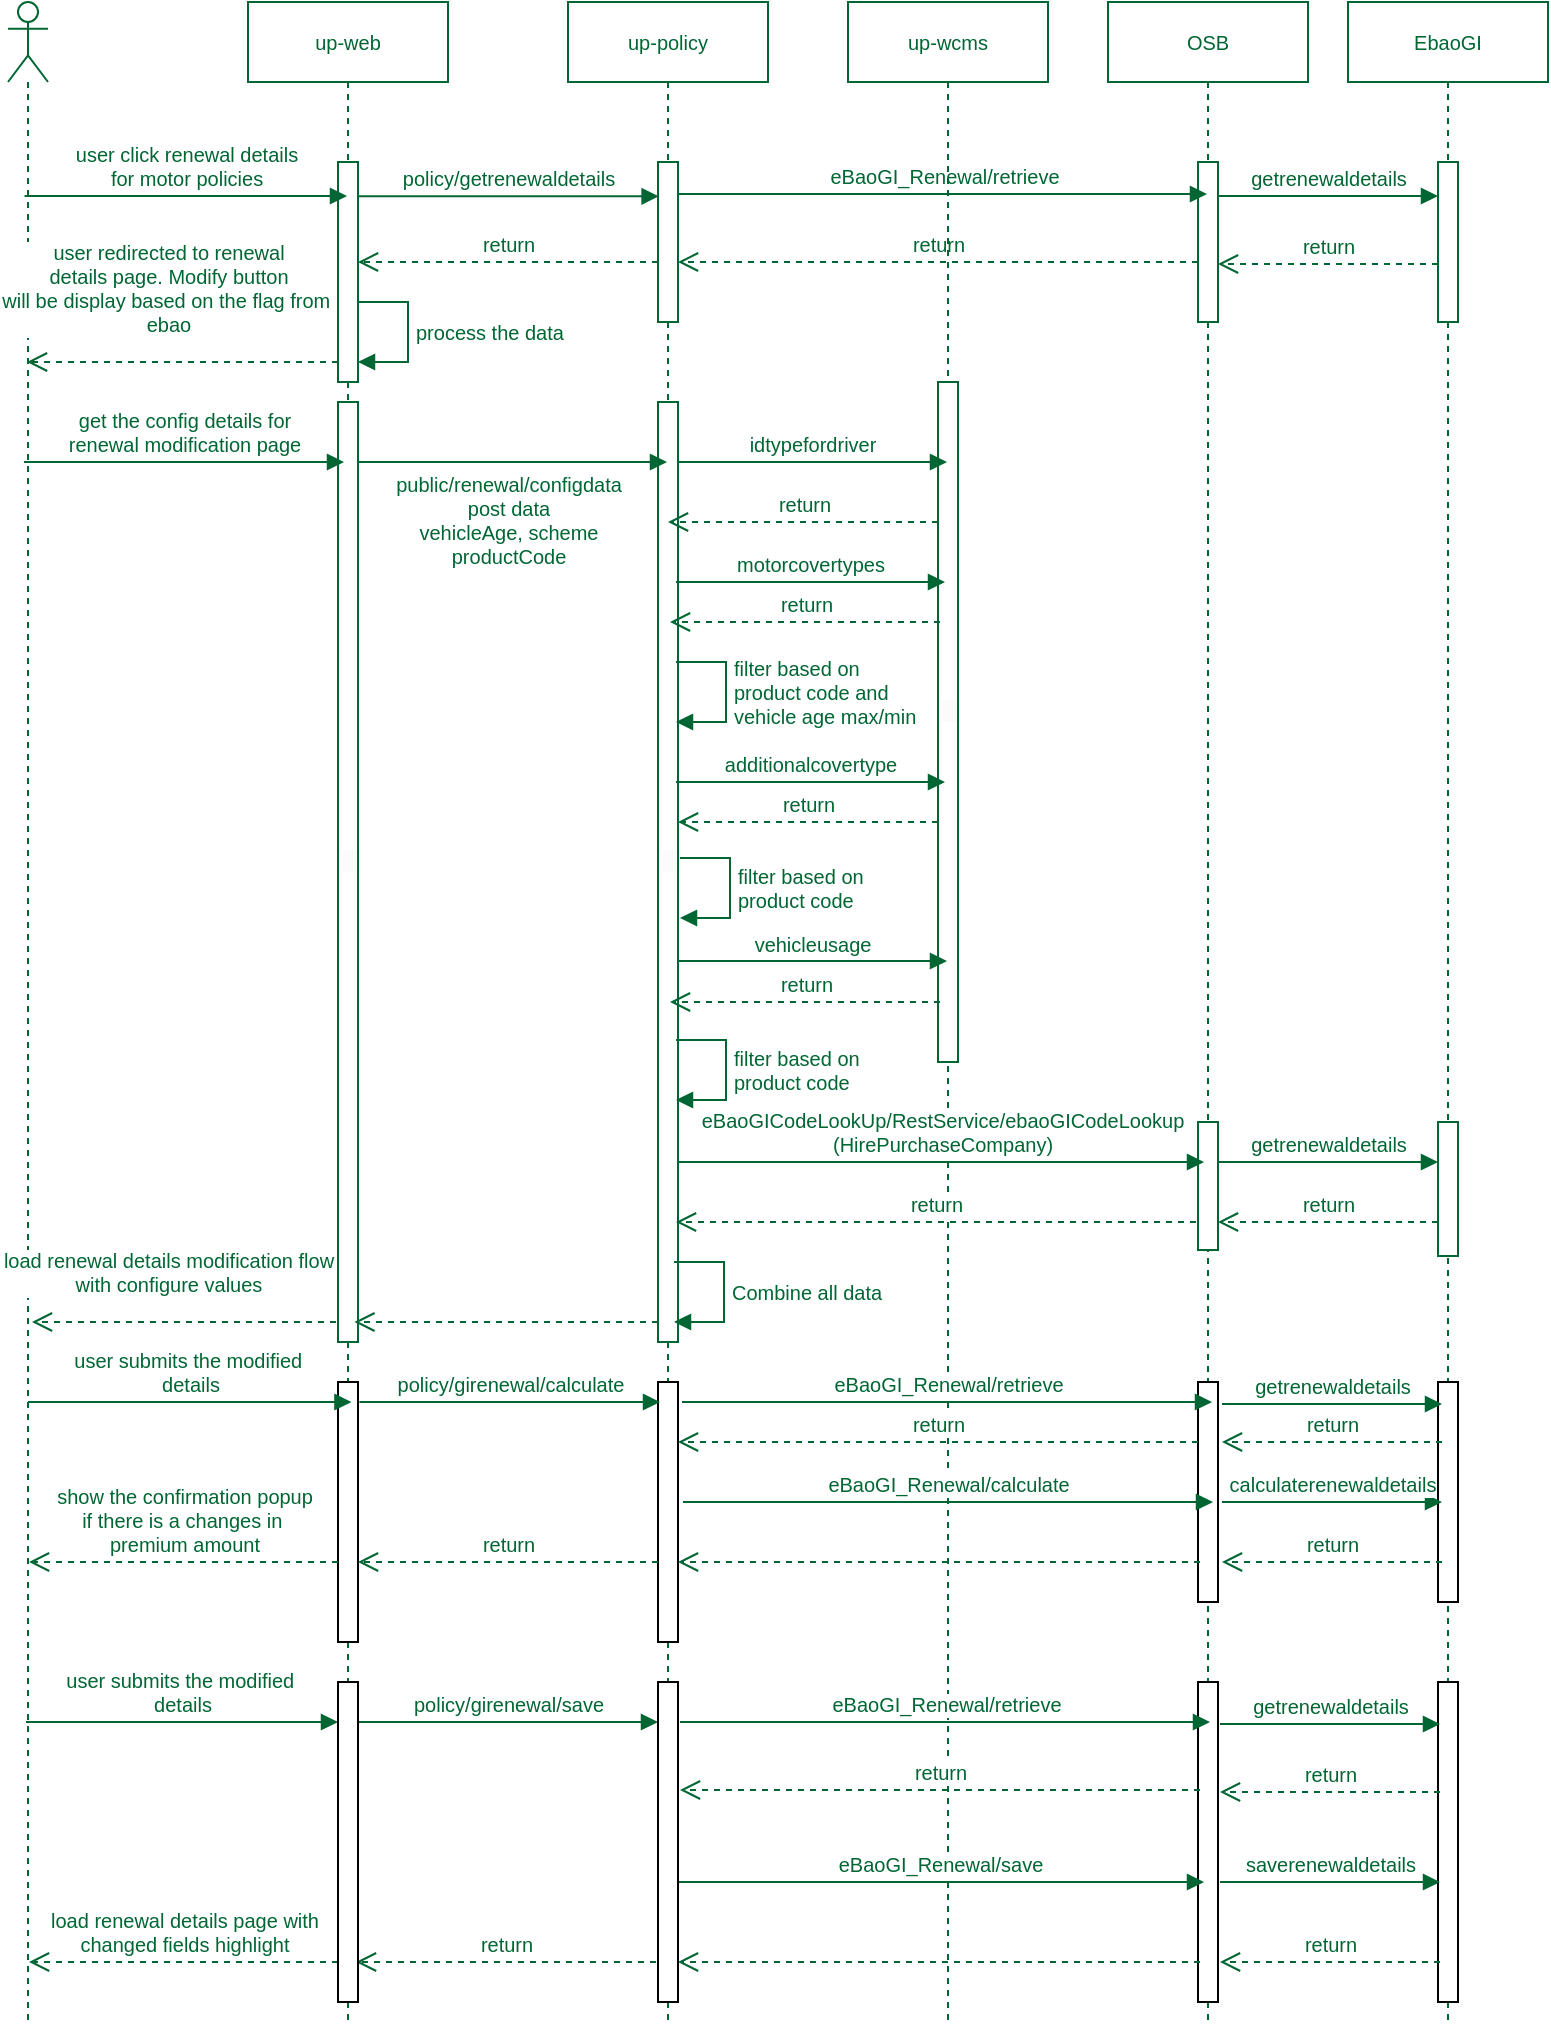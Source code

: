 <mxfile version="23.0.2" type="github">
  <diagram name="Page-1" id="ukA0F4SWRje2rj7lY2_e">
    <mxGraphModel dx="1114" dy="573" grid="1" gridSize="10" guides="1" tooltips="1" connect="1" arrows="1" fold="1" page="1" pageScale="1" pageWidth="850" pageHeight="1100" math="0" shadow="0">
      <root>
        <mxCell id="0" />
        <mxCell id="1" parent="0" />
        <mxCell id="ESVSbIxXklOT70kNcV42-1" value="" style="shape=umlLifeline;perimeter=lifelinePerimeter;whiteSpace=wrap;html=1;container=1;dropTarget=0;collapsible=0;recursiveResize=0;outlineConnect=0;portConstraint=eastwest;newEdgeStyle={&quot;curved&quot;:0,&quot;rounded&quot;:0};participant=umlActor;fontSize=10;fontColor=#006633;strokeColor=#006633;" parent="1" vertex="1">
          <mxGeometry x="70" y="80" width="20" height="1010" as="geometry" />
        </mxCell>
        <mxCell id="ESVSbIxXklOT70kNcV42-3" value="OSB" style="shape=umlLifeline;perimeter=lifelinePerimeter;whiteSpace=wrap;html=1;container=1;dropTarget=0;collapsible=0;recursiveResize=0;outlineConnect=0;portConstraint=eastwest;newEdgeStyle={&quot;curved&quot;:0,&quot;rounded&quot;:0};fontSize=10;fontColor=#006633;strokeColor=#006633;" parent="1" vertex="1">
          <mxGeometry x="620" y="80" width="100" height="1010" as="geometry" />
        </mxCell>
        <mxCell id="wgJ0XbnM3YGV2N-beF-w-2" value="" style="html=1;points=[[0,0,0,0,5],[0,1,0,0,-5],[1,0,0,0,5],[1,1,0,0,-5]];perimeter=orthogonalPerimeter;outlineConnect=0;targetShapes=umlLifeline;portConstraint=eastwest;newEdgeStyle={&quot;curved&quot;:0,&quot;rounded&quot;:0};fontSize=10;fontColor=#006633;strokeColor=#006633;" parent="ESVSbIxXklOT70kNcV42-3" vertex="1">
          <mxGeometry x="45" y="80" width="10" height="80" as="geometry" />
        </mxCell>
        <mxCell id="Iozy2Il5neqRcBYpykL1-22" value="" style="html=1;points=[[0,0,0,0,5],[0,1,0,0,-5],[1,0,0,0,5],[1,1,0,0,-5]];perimeter=orthogonalPerimeter;outlineConnect=0;targetShapes=umlLifeline;portConstraint=eastwest;newEdgeStyle={&quot;curved&quot;:0,&quot;rounded&quot;:0};fontSize=10;fontColor=#006633;strokeColor=#006633;" parent="ESVSbIxXklOT70kNcV42-3" vertex="1">
          <mxGeometry x="45" y="560" width="10" height="64" as="geometry" />
        </mxCell>
        <mxCell id="LgSs4zjkqbvozB49Nesk-12" value="" style="html=1;points=[[0,0,0,0,5],[0,1,0,0,-5],[1,0,0,0,5],[1,1,0,0,-5]];perimeter=orthogonalPerimeter;outlineConnect=0;targetShapes=umlLifeline;portConstraint=eastwest;newEdgeStyle={&quot;curved&quot;:0,&quot;rounded&quot;:0};" parent="ESVSbIxXklOT70kNcV42-3" vertex="1">
          <mxGeometry x="45" y="840" width="10" height="160" as="geometry" />
        </mxCell>
        <mxCell id="ieXs_pEUq6V7WNkjSfDF-32" value="" style="html=1;points=[[0,0,0,0,5],[0,1,0,0,-5],[1,0,0,0,5],[1,1,0,0,-5]];perimeter=orthogonalPerimeter;outlineConnect=0;targetShapes=umlLifeline;portConstraint=eastwest;newEdgeStyle={&quot;curved&quot;:0,&quot;rounded&quot;:0};" vertex="1" parent="ESVSbIxXklOT70kNcV42-3">
          <mxGeometry x="45" y="690" width="10" height="110" as="geometry" />
        </mxCell>
        <mxCell id="ESVSbIxXklOT70kNcV42-4" value="EbaoGI" style="shape=umlLifeline;perimeter=lifelinePerimeter;whiteSpace=wrap;html=1;container=1;dropTarget=0;collapsible=0;recursiveResize=0;outlineConnect=0;portConstraint=eastwest;newEdgeStyle={&quot;curved&quot;:0,&quot;rounded&quot;:0};fontSize=10;fontColor=#006633;strokeColor=#006633;" parent="1" vertex="1">
          <mxGeometry x="740" y="80" width="100" height="1010" as="geometry" />
        </mxCell>
        <mxCell id="wgJ0XbnM3YGV2N-beF-w-3" value="" style="html=1;points=[[0,0,0,0,5],[0,1,0,0,-5],[1,0,0,0,5],[1,1,0,0,-5]];perimeter=orthogonalPerimeter;outlineConnect=0;targetShapes=umlLifeline;portConstraint=eastwest;newEdgeStyle={&quot;curved&quot;:0,&quot;rounded&quot;:0};fontSize=10;fontColor=#006633;strokeColor=#006633;" parent="ESVSbIxXklOT70kNcV42-4" vertex="1">
          <mxGeometry x="45" y="80" width="10" height="80" as="geometry" />
        </mxCell>
        <mxCell id="Iozy2Il5neqRcBYpykL1-19" value="" style="html=1;points=[[0,0,0,0,5],[0,1,0,0,-5],[1,0,0,0,5],[1,1,0,0,-5]];perimeter=orthogonalPerimeter;outlineConnect=0;targetShapes=umlLifeline;portConstraint=eastwest;newEdgeStyle={&quot;curved&quot;:0,&quot;rounded&quot;:0};fontSize=10;fontColor=#006633;strokeColor=#006633;" parent="ESVSbIxXklOT70kNcV42-4" vertex="1">
          <mxGeometry x="45" y="560" width="10" height="67" as="geometry" />
        </mxCell>
        <mxCell id="LgSs4zjkqbvozB49Nesk-14" value="" style="html=1;points=[[0,0,0,0,5],[0,1,0,0,-5],[1,0,0,0,5],[1,1,0,0,-5]];perimeter=orthogonalPerimeter;outlineConnect=0;targetShapes=umlLifeline;portConstraint=eastwest;newEdgeStyle={&quot;curved&quot;:0,&quot;rounded&quot;:0};" parent="ESVSbIxXklOT70kNcV42-4" vertex="1">
          <mxGeometry x="45" y="840" width="10" height="160" as="geometry" />
        </mxCell>
        <mxCell id="ieXs_pEUq6V7WNkjSfDF-33" value="" style="html=1;points=[[0,0,0,0,5],[0,1,0,0,-5],[1,0,0,0,5],[1,1,0,0,-5]];perimeter=orthogonalPerimeter;outlineConnect=0;targetShapes=umlLifeline;portConstraint=eastwest;newEdgeStyle={&quot;curved&quot;:0,&quot;rounded&quot;:0};" vertex="1" parent="ESVSbIxXklOT70kNcV42-4">
          <mxGeometry x="45" y="690" width="10" height="110" as="geometry" />
        </mxCell>
        <mxCell id="ESVSbIxXklOT70kNcV42-5" value="up-web" style="shape=umlLifeline;perimeter=lifelinePerimeter;whiteSpace=wrap;html=1;container=1;dropTarget=0;collapsible=0;recursiveResize=0;outlineConnect=0;portConstraint=eastwest;newEdgeStyle={&quot;curved&quot;:0,&quot;rounded&quot;:0};fontSize=10;fontColor=#006633;strokeColor=#006633;" parent="1" vertex="1">
          <mxGeometry x="190" y="80" width="100" height="1010" as="geometry" />
        </mxCell>
        <mxCell id="ESVSbIxXklOT70kNcV42-8" value="" style="html=1;points=[[0,0,0,0,5],[0,1,0,0,-5],[1,0,0,0,5],[1,1,0,0,-5]];perimeter=orthogonalPerimeter;outlineConnect=0;targetShapes=umlLifeline;portConstraint=eastwest;newEdgeStyle={&quot;curved&quot;:0,&quot;rounded&quot;:0};fontSize=10;fontColor=#006633;strokeColor=#006633;" parent="ESVSbIxXklOT70kNcV42-5" vertex="1">
          <mxGeometry x="45" y="80" width="10" height="110" as="geometry" />
        </mxCell>
        <mxCell id="wgJ0XbnM3YGV2N-beF-w-13" value="process the data" style="html=1;align=left;spacingLeft=2;endArrow=block;rounded=0;edgeStyle=orthogonalEdgeStyle;curved=0;rounded=0;fontSize=10;fontColor=#006633;strokeColor=#006633;" parent="ESVSbIxXklOT70kNcV42-5" source="ESVSbIxXklOT70kNcV42-8" target="ESVSbIxXklOT70kNcV42-8" edge="1">
          <mxGeometry relative="1" as="geometry">
            <mxPoint x="90" y="150" as="sourcePoint" />
            <Array as="points">
              <mxPoint x="80" y="150" />
              <mxPoint x="80" y="180" />
            </Array>
            <mxPoint x="95" y="180" as="targetPoint" />
          </mxGeometry>
        </mxCell>
        <mxCell id="wgJ0XbnM3YGV2N-beF-w-14" value="&#xa;&lt;span style=&quot;font-family: monospace; font-size: 10px; font-style: normal; font-variant-ligatures: normal; font-variant-caps: normal; font-weight: 400; letter-spacing: normal; orphans: 2; text-align: start; text-indent: 0px; text-transform: none; widows: 2; word-spacing: 0px; -webkit-text-stroke-width: 0px; background-color: rgb(251, 251, 251); text-decoration-thickness: initial; text-decoration-style: initial; text-decoration-color: initial; float: none; display: inline !important;&quot;&gt;&amp;nbsp;&lt;/span&gt;&#xa;&#xa;" style="html=1;points=[[0,0,0,0,5],[0,1,0,0,-5],[1,0,0,0,5],[1,1,0,0,-5]];perimeter=orthogonalPerimeter;outlineConnect=0;targetShapes=umlLifeline;portConstraint=eastwest;newEdgeStyle={&quot;curved&quot;:0,&quot;rounded&quot;:0};fontSize=10;fontColor=#006633;strokeColor=#006633;" parent="ESVSbIxXklOT70kNcV42-5" vertex="1">
          <mxGeometry x="45" y="200" width="10" height="470" as="geometry" />
        </mxCell>
        <mxCell id="ieXs_pEUq6V7WNkjSfDF-30" value="" style="html=1;points=[[0,0,0,0,5],[0,1,0,0,-5],[1,0,0,0,5],[1,1,0,0,-5]];perimeter=orthogonalPerimeter;outlineConnect=0;targetShapes=umlLifeline;portConstraint=eastwest;newEdgeStyle={&quot;curved&quot;:0,&quot;rounded&quot;:0};" vertex="1" parent="ESVSbIxXklOT70kNcV42-5">
          <mxGeometry x="45" y="690" width="10" height="130" as="geometry" />
        </mxCell>
        <mxCell id="ESVSbIxXklOT70kNcV42-6" value="up-policy" style="shape=umlLifeline;perimeter=lifelinePerimeter;whiteSpace=wrap;html=1;container=1;dropTarget=0;collapsible=0;recursiveResize=0;outlineConnect=0;portConstraint=eastwest;newEdgeStyle={&quot;curved&quot;:0,&quot;rounded&quot;:0};fontSize=10;fontColor=#006633;strokeColor=#006633;" parent="1" vertex="1">
          <mxGeometry x="350" y="80" width="100" height="1010" as="geometry" />
        </mxCell>
        <mxCell id="wgJ0XbnM3YGV2N-beF-w-1" value="" style="html=1;points=[[0,0,0,0,5],[0,1,0,0,-5],[1,0,0,0,5],[1,1,0,0,-5]];perimeter=orthogonalPerimeter;outlineConnect=0;targetShapes=umlLifeline;portConstraint=eastwest;newEdgeStyle={&quot;curved&quot;:0,&quot;rounded&quot;:0};fontSize=10;fontColor=#006633;strokeColor=#006633;" parent="ESVSbIxXklOT70kNcV42-6" vertex="1">
          <mxGeometry x="45" y="80" width="10" height="80" as="geometry" />
        </mxCell>
        <mxCell id="wgJ0XbnM3YGV2N-beF-w-16" value="&#xa;&lt;span style=&quot;font-family: monospace; font-size: 10px; font-style: normal; font-variant-ligatures: normal; font-variant-caps: normal; font-weight: 400; letter-spacing: normal; orphans: 2; text-align: start; text-indent: 0px; text-transform: none; widows: 2; word-spacing: 0px; -webkit-text-stroke-width: 0px; background-color: rgb(251, 251, 251); text-decoration-thickness: initial; text-decoration-style: initial; text-decoration-color: initial; float: none; display: inline !important;&quot;&gt;&amp;nbsp;&lt;/span&gt;&#xa;&#xa;" style="html=1;points=[[0,0,0,0,5],[0,1,0,0,-5],[1,0,0,0,5],[1,1,0,0,-5]];perimeter=orthogonalPerimeter;outlineConnect=0;targetShapes=umlLifeline;portConstraint=eastwest;newEdgeStyle={&quot;curved&quot;:0,&quot;rounded&quot;:0};fontSize=10;fontColor=#006633;strokeColor=#006633;" parent="ESVSbIxXklOT70kNcV42-6" vertex="1">
          <mxGeometry x="45" y="200" width="10" height="470" as="geometry" />
        </mxCell>
        <mxCell id="ieXs_pEUq6V7WNkjSfDF-31" value="" style="html=1;points=[[0,0,0,0,5],[0,1,0,0,-5],[1,0,0,0,5],[1,1,0,0,-5]];perimeter=orthogonalPerimeter;outlineConnect=0;targetShapes=umlLifeline;portConstraint=eastwest;newEdgeStyle={&quot;curved&quot;:0,&quot;rounded&quot;:0};" vertex="1" parent="ESVSbIxXklOT70kNcV42-6">
          <mxGeometry x="45" y="690" width="10" height="130" as="geometry" />
        </mxCell>
        <mxCell id="ESVSbIxXklOT70kNcV42-7" value="&lt;font style=&quot;font-size: 10px;&quot;&gt;user click renewal details&lt;br style=&quot;font-size: 10px;&quot;&gt;for motor policies&lt;/font&gt;" style="html=1;verticalAlign=bottom;endArrow=block;curved=0;rounded=0;fontSize=10;fontColor=#006633;strokeColor=#006633;" parent="1" edge="1">
          <mxGeometry width="80" relative="1" as="geometry">
            <mxPoint x="78.278" y="177" as="sourcePoint" />
            <mxPoint x="239.5" y="177" as="targetPoint" />
          </mxGeometry>
        </mxCell>
        <mxCell id="wgJ0XbnM3YGV2N-beF-w-4" value="policy/getrenewaldetails" style="html=1;verticalAlign=bottom;endArrow=block;curved=0;rounded=0;fontSize=10;entryX=0.453;entryY=0.181;entryDx=0;entryDy=0;entryPerimeter=0;fontColor=#006633;strokeColor=#006633;" parent="1" edge="1">
          <mxGeometry width="80" relative="1" as="geometry">
            <mxPoint x="245" y="177.13" as="sourcePoint" />
            <mxPoint x="395.3" y="177.13" as="targetPoint" />
          </mxGeometry>
        </mxCell>
        <mxCell id="wgJ0XbnM3YGV2N-beF-w-5" value="eBaoGI_Renewal/retrieve" style="html=1;verticalAlign=bottom;endArrow=block;curved=0;rounded=0;fontSize=10;fontColor=#006633;strokeColor=#006633;" parent="1" target="ESVSbIxXklOT70kNcV42-3" edge="1">
          <mxGeometry width="80" relative="1" as="geometry">
            <mxPoint x="405" y="176" as="sourcePoint" />
            <mxPoint x="610" y="176" as="targetPoint" />
          </mxGeometry>
        </mxCell>
        <mxCell id="wgJ0XbnM3YGV2N-beF-w-6" value="getrenewaldetails" style="html=1;verticalAlign=bottom;endArrow=block;curved=0;rounded=0;fontSize=10;fontColor=#006633;strokeColor=#006633;" parent="1" edge="1">
          <mxGeometry width="80" relative="1" as="geometry">
            <mxPoint x="675" y="177" as="sourcePoint" />
            <mxPoint x="785" y="177" as="targetPoint" />
          </mxGeometry>
        </mxCell>
        <mxCell id="wgJ0XbnM3YGV2N-beF-w-7" value="return" style="html=1;verticalAlign=bottom;endArrow=open;dashed=1;endSize=8;curved=0;rounded=0;fontSize=10;fontColor=#006633;strokeColor=#006633;" parent="1" source="wgJ0XbnM3YGV2N-beF-w-1" edge="1">
          <mxGeometry relative="1" as="geometry">
            <mxPoint x="360" y="220" as="sourcePoint" />
            <mxPoint x="245" y="210.0" as="targetPoint" />
          </mxGeometry>
        </mxCell>
        <mxCell id="wgJ0XbnM3YGV2N-beF-w-8" value="return" style="html=1;verticalAlign=bottom;endArrow=open;dashed=1;endSize=8;curved=0;rounded=0;fontSize=10;fontColor=#006633;strokeColor=#006633;" parent="1" source="wgJ0XbnM3YGV2N-beF-w-2" edge="1">
          <mxGeometry relative="1" as="geometry">
            <mxPoint x="535" y="210" as="sourcePoint" />
            <mxPoint x="405" y="210" as="targetPoint" />
          </mxGeometry>
        </mxCell>
        <mxCell id="wgJ0XbnM3YGV2N-beF-w-9" value="return" style="html=1;verticalAlign=bottom;endArrow=open;dashed=1;endSize=8;curved=0;rounded=0;fontSize=10;fontColor=#006633;strokeColor=#006633;" parent="1" edge="1">
          <mxGeometry relative="1" as="geometry">
            <mxPoint x="785" y="211" as="sourcePoint" />
            <mxPoint x="675" y="211" as="targetPoint" />
          </mxGeometry>
        </mxCell>
        <mxCell id="wgJ0XbnM3YGV2N-beF-w-10" value="user redirected to renewal&lt;br style=&quot;font-size: 10px;&quot;&gt;details page. Modify button&lt;br style=&quot;font-size: 10px;&quot;&gt;will be display based on the flag from&amp;nbsp;&lt;br style=&quot;font-size: 10px;&quot;&gt;ebao" style="html=1;verticalAlign=bottom;endArrow=open;dashed=1;endSize=8;curved=0;rounded=0;fontSize=10;fontColor=#006633;strokeColor=#006633;" parent="1" edge="1">
          <mxGeometry x="0.093" y="-10" relative="1" as="geometry">
            <mxPoint x="235" y="260" as="sourcePoint" />
            <mxPoint x="79.5" y="260" as="targetPoint" />
            <mxPoint as="offset" />
          </mxGeometry>
        </mxCell>
        <mxCell id="wgJ0XbnM3YGV2N-beF-w-15" value="get the config details for&lt;br style=&quot;font-size: 10px;&quot;&gt;renewal modification page" style="html=1;verticalAlign=bottom;endArrow=block;curved=0;rounded=0;fontSize=10;fontColor=#006633;strokeColor=#006633;" parent="1" edge="1">
          <mxGeometry x="-0.002" width="80" relative="1" as="geometry">
            <mxPoint x="78" y="310" as="sourcePoint" />
            <mxPoint x="238" y="310" as="targetPoint" />
            <mxPoint as="offset" />
          </mxGeometry>
        </mxCell>
        <mxCell id="wgJ0XbnM3YGV2N-beF-w-17" value="up-wcms" style="shape=umlLifeline;perimeter=lifelinePerimeter;whiteSpace=wrap;html=1;container=1;dropTarget=0;collapsible=0;recursiveResize=0;outlineConnect=0;portConstraint=eastwest;newEdgeStyle={&quot;curved&quot;:0,&quot;rounded&quot;:0};fontSize=10;fontColor=#006633;strokeColor=#006633;" parent="1" vertex="1">
          <mxGeometry x="490" y="80" width="100" height="1010" as="geometry" />
        </mxCell>
        <mxCell id="wgJ0XbnM3YGV2N-beF-w-19" value="&#xa;&lt;span style=&quot;font-family: monospace; font-size: 10px; font-style: normal; font-variant-ligatures: normal; font-variant-caps: normal; font-weight: 400; letter-spacing: normal; orphans: 2; text-align: start; text-indent: 0px; text-transform: none; widows: 2; word-spacing: 0px; -webkit-text-stroke-width: 0px; background-color: rgb(251, 251, 251); text-decoration-thickness: initial; text-decoration-style: initial; text-decoration-color: initial; float: none; display: inline !important;&quot;&gt;&amp;nbsp;&lt;/span&gt;&#xa;&#xa;" style="html=1;points=[[0,0,0,0,5],[0,1,0,0,-5],[1,0,0,0,5],[1,1,0,0,-5]];perimeter=orthogonalPerimeter;outlineConnect=0;targetShapes=umlLifeline;portConstraint=eastwest;newEdgeStyle={&quot;curved&quot;:0,&quot;rounded&quot;:0};fontSize=10;fontColor=#006633;strokeColor=#006633;" parent="wgJ0XbnM3YGV2N-beF-w-17" vertex="1">
          <mxGeometry x="45" y="190" width="10" height="340" as="geometry" />
        </mxCell>
        <mxCell id="wgJ0XbnM3YGV2N-beF-w-20" value="public/renewal/configdata&lt;br style=&quot;font-size: 10px;&quot;&gt;post data&lt;br style=&quot;font-size: 10px;&quot;&gt;vehicleAge, scheme&lt;br style=&quot;font-size: 10px;&quot;&gt;productCode" style="html=1;verticalAlign=bottom;endArrow=block;curved=0;rounded=0;fontSize=10;fontColor=#006633;strokeColor=#006633;" parent="1" edge="1">
          <mxGeometry x="-0.029" y="-56" width="80" relative="1" as="geometry">
            <mxPoint x="245" y="310" as="sourcePoint" />
            <mxPoint x="399.5" y="310" as="targetPoint" />
            <mxPoint as="offset" />
          </mxGeometry>
        </mxCell>
        <mxCell id="Iozy2Il5neqRcBYpykL1-1" value="idtypefordriver" style="html=1;verticalAlign=bottom;endArrow=block;curved=0;rounded=0;fontSize=10;fontColor=#006633;strokeColor=#006633;" parent="1" edge="1">
          <mxGeometry x="-0.002" width="80" relative="1" as="geometry">
            <mxPoint x="405" y="310" as="sourcePoint" />
            <mxPoint x="539.5" y="310" as="targetPoint" />
            <mxPoint as="offset" />
          </mxGeometry>
        </mxCell>
        <mxCell id="Iozy2Il5neqRcBYpykL1-2" value="return" style="html=1;verticalAlign=bottom;endArrow=open;dashed=1;endSize=8;curved=0;rounded=0;fontSize=10;fontColor=#006633;strokeColor=#006633;" parent="1" edge="1">
          <mxGeometry relative="1" as="geometry">
            <mxPoint x="535" y="340.0" as="sourcePoint" />
            <mxPoint x="400" y="340.0" as="targetPoint" />
          </mxGeometry>
        </mxCell>
        <mxCell id="Iozy2Il5neqRcBYpykL1-3" value="motorcovertypes" style="html=1;verticalAlign=bottom;endArrow=block;curved=0;rounded=0;fontSize=10;fontColor=#006633;strokeColor=#006633;" parent="1" edge="1">
          <mxGeometry x="-0.002" width="80" relative="1" as="geometry">
            <mxPoint x="404" y="370" as="sourcePoint" />
            <mxPoint x="538.5" y="370" as="targetPoint" />
            <mxPoint as="offset" />
          </mxGeometry>
        </mxCell>
        <mxCell id="Iozy2Il5neqRcBYpykL1-7" value="filter based on&amp;nbsp;&lt;br&gt;product code and&amp;nbsp;&lt;br&gt;vehicle age max/min" style="html=1;align=left;spacingLeft=2;endArrow=block;rounded=0;edgeStyle=orthogonalEdgeStyle;curved=0;rounded=0;fontSize=10;fontColor=#006633;strokeColor=#006633;" parent="1" edge="1">
          <mxGeometry relative="1" as="geometry">
            <mxPoint x="404" y="410" as="sourcePoint" />
            <Array as="points">
              <mxPoint x="429" y="410" />
              <mxPoint x="429" y="440" />
            </Array>
            <mxPoint x="404" y="440" as="targetPoint" />
          </mxGeometry>
        </mxCell>
        <mxCell id="Iozy2Il5neqRcBYpykL1-8" value="additionalcovertype" style="html=1;verticalAlign=bottom;endArrow=block;curved=0;rounded=0;fontSize=10;fontColor=#006633;strokeColor=#006633;" parent="1" edge="1">
          <mxGeometry x="-0.002" width="80" relative="1" as="geometry">
            <mxPoint x="404" y="470" as="sourcePoint" />
            <mxPoint x="538.5" y="470" as="targetPoint" />
            <mxPoint as="offset" />
          </mxGeometry>
        </mxCell>
        <mxCell id="Iozy2Il5neqRcBYpykL1-10" value="return" style="html=1;verticalAlign=bottom;endArrow=open;dashed=1;endSize=8;curved=0;rounded=0;fontSize=10;fontColor=#006633;strokeColor=#006633;" parent="1" edge="1">
          <mxGeometry relative="1" as="geometry">
            <mxPoint x="536" y="390.0" as="sourcePoint" />
            <mxPoint x="401" y="390.0" as="targetPoint" />
          </mxGeometry>
        </mxCell>
        <mxCell id="Iozy2Il5neqRcBYpykL1-11" value="filter based on&amp;nbsp;&lt;br&gt;product code" style="html=1;align=left;spacingLeft=2;endArrow=block;rounded=0;edgeStyle=orthogonalEdgeStyle;curved=0;rounded=0;fontSize=10;fontColor=#006633;strokeColor=#006633;" parent="1" edge="1">
          <mxGeometry relative="1" as="geometry">
            <mxPoint x="406" y="508" as="sourcePoint" />
            <Array as="points">
              <mxPoint x="431" y="508" />
              <mxPoint x="431" y="538" />
            </Array>
            <mxPoint x="406" y="538" as="targetPoint" />
          </mxGeometry>
        </mxCell>
        <mxCell id="Iozy2Il5neqRcBYpykL1-12" value="return" style="html=1;verticalAlign=bottom;endArrow=open;dashed=1;endSize=8;curved=0;rounded=0;fontSize=10;fontColor=#006633;strokeColor=#006633;" parent="1" edge="1" target="wgJ0XbnM3YGV2N-beF-w-16">
          <mxGeometry relative="1" as="geometry">
            <mxPoint x="535" y="490.0" as="sourcePoint" />
            <mxPoint x="430" y="490" as="targetPoint" />
          </mxGeometry>
        </mxCell>
        <mxCell id="Iozy2Il5neqRcBYpykL1-13" value="vehicleusage" style="html=1;verticalAlign=bottom;endArrow=block;curved=0;rounded=0;fontSize=10;fontColor=#006633;strokeColor=#006633;" parent="1" edge="1">
          <mxGeometry x="-0.004" width="80" relative="1" as="geometry">
            <mxPoint x="405" y="559.5" as="sourcePoint" />
            <mxPoint x="539.5" y="559.5" as="targetPoint" />
            <mxPoint as="offset" />
          </mxGeometry>
        </mxCell>
        <mxCell id="Iozy2Il5neqRcBYpykL1-14" value="filter based on&amp;nbsp;&lt;br&gt;product code" style="html=1;align=left;spacingLeft=2;endArrow=block;rounded=0;edgeStyle=orthogonalEdgeStyle;curved=0;rounded=0;fontSize=10;fontColor=#006633;strokeColor=#006633;" parent="1" edge="1">
          <mxGeometry relative="1" as="geometry">
            <mxPoint x="404" y="599" as="sourcePoint" />
            <Array as="points">
              <mxPoint x="429" y="599" />
              <mxPoint x="429" y="629" />
            </Array>
            <mxPoint x="404" y="629" as="targetPoint" />
          </mxGeometry>
        </mxCell>
        <mxCell id="Iozy2Il5neqRcBYpykL1-15" value="return" style="html=1;verticalAlign=bottom;endArrow=open;dashed=1;endSize=8;curved=0;rounded=0;fontSize=10;fontColor=#006633;strokeColor=#006633;" parent="1" edge="1">
          <mxGeometry relative="1" as="geometry">
            <mxPoint x="536" y="580.0" as="sourcePoint" />
            <mxPoint x="401" y="580.0" as="targetPoint" />
          </mxGeometry>
        </mxCell>
        <mxCell id="Iozy2Il5neqRcBYpykL1-23" value="eBaoGICodeLookUp/RestService/ebaoGICodeLookup&lt;br&gt;(HirePurchaseCompany)" style="html=1;verticalAlign=bottom;endArrow=block;curved=0;rounded=0;fontSize=10;fontColor=#006633;strokeColor=#006633;" parent="1" edge="1">
          <mxGeometry width="80" relative="1" as="geometry">
            <mxPoint x="405" y="660" as="sourcePoint" />
            <mxPoint x="668" y="660" as="targetPoint" />
          </mxGeometry>
        </mxCell>
        <mxCell id="Iozy2Il5neqRcBYpykL1-24" value="return" style="html=1;verticalAlign=bottom;endArrow=open;dashed=1;endSize=8;curved=0;rounded=0;fontSize=10;fontColor=#006633;strokeColor=#006633;" parent="1" edge="1">
          <mxGeometry relative="1" as="geometry">
            <mxPoint x="664" y="690" as="sourcePoint" />
            <mxPoint x="404" y="690" as="targetPoint" />
          </mxGeometry>
        </mxCell>
        <mxCell id="Iozy2Il5neqRcBYpykL1-20" value="getrenewaldetails" style="html=1;verticalAlign=bottom;endArrow=block;curved=0;rounded=0;fontSize=10;fontColor=#006633;strokeColor=#006633;" parent="1" edge="1">
          <mxGeometry width="80" relative="1" as="geometry">
            <mxPoint x="675" y="660" as="sourcePoint" />
            <mxPoint x="785" y="660" as="targetPoint" />
          </mxGeometry>
        </mxCell>
        <mxCell id="Iozy2Il5neqRcBYpykL1-26" value="Combine all data" style="html=1;align=left;spacingLeft=2;endArrow=block;rounded=0;edgeStyle=orthogonalEdgeStyle;curved=0;rounded=0;fontSize=10;fontColor=#006633;strokeColor=#006633;" parent="1" edge="1">
          <mxGeometry relative="1" as="geometry">
            <mxPoint x="403" y="710" as="sourcePoint" />
            <Array as="points">
              <mxPoint x="428" y="710" />
              <mxPoint x="428" y="740" />
            </Array>
            <mxPoint x="403" y="740" as="targetPoint" />
          </mxGeometry>
        </mxCell>
        <mxCell id="Iozy2Il5neqRcBYpykL1-27" value="" style="html=1;verticalAlign=bottom;endArrow=open;dashed=1;endSize=8;curved=0;rounded=0;fontSize=10;fontColor=#006633;strokeColor=#006633;entryX=0.532;entryY=0.695;entryDx=0;entryDy=0;entryPerimeter=0;" parent="1" edge="1">
          <mxGeometry x="1" y="-85" relative="1" as="geometry">
            <mxPoint x="395" y="740.0" as="sourcePoint" />
            <mxPoint x="243.2" y="740.0" as="targetPoint" />
            <mxPoint x="-83" y="68" as="offset" />
          </mxGeometry>
        </mxCell>
        <mxCell id="LgSs4zjkqbvozB49Nesk-2" value="load renewal details modification flow&lt;br&gt;with configure values" style="html=1;verticalAlign=bottom;endArrow=open;dashed=1;endSize=8;curved=0;rounded=0;fontSize=10;fontColor=#006633;strokeColor=#006633;entryX=0.532;entryY=0.695;entryDx=0;entryDy=0;entryPerimeter=0;" parent="1" edge="1">
          <mxGeometry x="0.105" y="-10" relative="1" as="geometry">
            <mxPoint x="234" y="740" as="sourcePoint" />
            <mxPoint x="82" y="740" as="targetPoint" />
            <mxPoint as="offset" />
          </mxGeometry>
        </mxCell>
        <mxCell id="LgSs4zjkqbvozB49Nesk-4" value="&lt;font style=&quot;font-size: 10px;&quot;&gt;user submits the modified&amp;nbsp;&lt;br&gt;details&lt;br&gt;&lt;/font&gt;" style="html=1;verticalAlign=bottom;endArrow=block;curved=0;rounded=0;fontSize=10;fontColor=#006633;strokeColor=#006633;" parent="1" edge="1" target="LgSs4zjkqbvozB49Nesk-3">
          <mxGeometry width="80" relative="1" as="geometry">
            <mxPoint x="78.998" y="940" as="sourcePoint" />
            <mxPoint x="200" y="940" as="targetPoint" />
          </mxGeometry>
        </mxCell>
        <mxCell id="LgSs4zjkqbvozB49Nesk-5" value="policy/girenewal/save" style="html=1;verticalAlign=bottom;endArrow=block;curved=0;rounded=0;fontSize=10;entryX=0.453;entryY=0.181;entryDx=0;entryDy=0;entryPerimeter=0;fontColor=#006633;strokeColor=#006633;" parent="1" edge="1">
          <mxGeometry x="-0.002" width="80" relative="1" as="geometry">
            <mxPoint x="244.7" y="940" as="sourcePoint" />
            <mxPoint x="395.0" y="940" as="targetPoint" />
            <mxPoint as="offset" />
          </mxGeometry>
        </mxCell>
        <mxCell id="LgSs4zjkqbvozB49Nesk-6" value="eBaoGI_Renewal/save" style="html=1;verticalAlign=bottom;endArrow=block;curved=0;rounded=0;fontSize=10;fontColor=#006633;strokeColor=#006633;" parent="1" edge="1">
          <mxGeometry width="80" relative="1" as="geometry">
            <mxPoint x="403" y="1020" as="sourcePoint" />
            <mxPoint x="668" y="1020" as="targetPoint" />
          </mxGeometry>
        </mxCell>
        <mxCell id="LgSs4zjkqbvozB49Nesk-7" value="saverenewaldetails" style="html=1;verticalAlign=bottom;endArrow=block;curved=0;rounded=0;fontSize=10;fontColor=#006633;strokeColor=#006633;" parent="1" edge="1">
          <mxGeometry width="80" relative="1" as="geometry">
            <mxPoint x="676" y="1020" as="sourcePoint" />
            <mxPoint x="786" y="1020" as="targetPoint" />
          </mxGeometry>
        </mxCell>
        <mxCell id="LgSs4zjkqbvozB49Nesk-8" value="return" style="html=1;verticalAlign=bottom;endArrow=open;dashed=1;endSize=8;curved=0;rounded=0;fontSize=10;fontColor=#006633;strokeColor=#006633;" parent="1" edge="1">
          <mxGeometry relative="1" as="geometry">
            <mxPoint x="394" y="1060" as="sourcePoint" />
            <mxPoint x="244" y="1060" as="targetPoint" />
          </mxGeometry>
        </mxCell>
        <mxCell id="LgSs4zjkqbvozB49Nesk-10" value="return" style="html=1;verticalAlign=bottom;endArrow=open;dashed=1;endSize=8;curved=0;rounded=0;fontSize=10;fontColor=#006633;strokeColor=#006633;" parent="1" edge="1">
          <mxGeometry relative="1" as="geometry">
            <mxPoint x="786" y="1060" as="sourcePoint" />
            <mxPoint x="676" y="1060" as="targetPoint" />
          </mxGeometry>
        </mxCell>
        <mxCell id="LgSs4zjkqbvozB49Nesk-13" value="load renewal details page with&lt;br&gt;changed fields highlight" style="html=1;verticalAlign=bottom;endArrow=open;dashed=1;endSize=8;curved=0;rounded=0;fontSize=10;fontColor=#006633;strokeColor=#006633;" parent="1" edge="1">
          <mxGeometry relative="1" as="geometry">
            <mxPoint x="235" y="1060" as="sourcePoint" />
            <mxPoint x="80.5" y="1060" as="targetPoint" />
          </mxGeometry>
        </mxCell>
        <mxCell id="LgSs4zjkqbvozB49Nesk-17" value="eBaoGI_Renewal/retrieve" style="html=1;verticalAlign=bottom;endArrow=block;curved=0;rounded=0;fontSize=10;fontColor=#006633;strokeColor=#006633;" parent="1" edge="1">
          <mxGeometry width="80" relative="1" as="geometry">
            <mxPoint x="406" y="940" as="sourcePoint" />
            <mxPoint x="671" y="940" as="targetPoint" />
          </mxGeometry>
        </mxCell>
        <mxCell id="LgSs4zjkqbvozB49Nesk-18" value="getrenewaldetails" style="html=1;verticalAlign=bottom;endArrow=block;curved=0;rounded=0;fontSize=10;fontColor=#006633;strokeColor=#006633;" parent="1" edge="1">
          <mxGeometry width="80" relative="1" as="geometry">
            <mxPoint x="676" y="941" as="sourcePoint" />
            <mxPoint x="786" y="941" as="targetPoint" />
          </mxGeometry>
        </mxCell>
        <mxCell id="LgSs4zjkqbvozB49Nesk-20" value="return" style="html=1;verticalAlign=bottom;endArrow=open;dashed=1;endSize=8;curved=0;rounded=0;fontSize=10;fontColor=#006633;strokeColor=#006633;" parent="1" edge="1">
          <mxGeometry relative="1" as="geometry">
            <mxPoint x="666" y="974" as="sourcePoint" />
            <mxPoint x="406" y="974" as="targetPoint" />
          </mxGeometry>
        </mxCell>
        <mxCell id="LgSs4zjkqbvozB49Nesk-21" value="return" style="html=1;verticalAlign=bottom;endArrow=open;dashed=1;endSize=8;curved=0;rounded=0;fontSize=10;fontColor=#006633;strokeColor=#006633;" parent="1" edge="1">
          <mxGeometry relative="1" as="geometry">
            <mxPoint x="786" y="975" as="sourcePoint" />
            <mxPoint x="676" y="975" as="targetPoint" />
          </mxGeometry>
        </mxCell>
        <mxCell id="Iozy2Il5neqRcBYpykL1-21" value="return" style="html=1;verticalAlign=bottom;endArrow=open;dashed=1;endSize=8;curved=0;rounded=0;fontSize=10;fontColor=#006633;strokeColor=#006633;" parent="1" edge="1">
          <mxGeometry relative="1" as="geometry">
            <mxPoint x="785" y="690" as="sourcePoint" />
            <mxPoint x="675" y="690" as="targetPoint" />
          </mxGeometry>
        </mxCell>
        <mxCell id="ieXs_pEUq6V7WNkjSfDF-3" value="" style="html=1;verticalAlign=bottom;endArrow=open;dashed=1;endSize=8;curved=0;rounded=0;fontSize=10;fontColor=#006633;strokeColor=#006633;" edge="1" parent="1">
          <mxGeometry relative="1" as="geometry">
            <mxPoint x="666" y="1060" as="sourcePoint" />
            <mxPoint x="405" y="1060" as="targetPoint" />
          </mxGeometry>
        </mxCell>
        <mxCell id="LgSs4zjkqbvozB49Nesk-11" value="" style="html=1;points=[[0,0,0,0,5],[0,1,0,0,-5],[1,0,0,0,5],[1,1,0,0,-5]];perimeter=orthogonalPerimeter;outlineConnect=0;targetShapes=umlLifeline;portConstraint=eastwest;newEdgeStyle={&quot;curved&quot;:0,&quot;rounded&quot;:0};" parent="1" vertex="1">
          <mxGeometry x="395" y="920" width="10" height="160" as="geometry" />
        </mxCell>
        <mxCell id="LgSs4zjkqbvozB49Nesk-3" value="" style="html=1;points=[[0,0,0,0,5],[0,1,0,0,-5],[1,0,0,0,5],[1,1,0,0,-5]];perimeter=orthogonalPerimeter;outlineConnect=0;targetShapes=umlLifeline;portConstraint=eastwest;newEdgeStyle={&quot;curved&quot;:0,&quot;rounded&quot;:0};" parent="1" vertex="1">
          <mxGeometry x="235" y="920" width="10" height="160" as="geometry" />
        </mxCell>
        <mxCell id="ieXs_pEUq6V7WNkjSfDF-4" value="&lt;font style=&quot;font-size: 10px;&quot;&gt;user submits the modified&amp;nbsp;&lt;br&gt;details&lt;br&gt;&lt;/font&gt;" style="html=1;verticalAlign=bottom;endArrow=block;curved=0;rounded=0;fontSize=10;fontColor=#006633;strokeColor=#006633;" edge="1" parent="1">
          <mxGeometry width="80" relative="1" as="geometry">
            <mxPoint x="79.998" y="780" as="sourcePoint" />
            <mxPoint x="241.72" y="780" as="targetPoint" />
          </mxGeometry>
        </mxCell>
        <mxCell id="ieXs_pEUq6V7WNkjSfDF-5" value="policy/girenewal/calculate" style="html=1;verticalAlign=bottom;endArrow=block;curved=0;rounded=0;fontSize=10;entryX=0.453;entryY=0.181;entryDx=0;entryDy=0;entryPerimeter=0;fontColor=#006633;strokeColor=#006633;" edge="1" parent="1">
          <mxGeometry x="-0.002" width="80" relative="1" as="geometry">
            <mxPoint x="245.7" y="780" as="sourcePoint" />
            <mxPoint x="396.0" y="780" as="targetPoint" />
            <mxPoint as="offset" />
          </mxGeometry>
        </mxCell>
        <mxCell id="ieXs_pEUq6V7WNkjSfDF-6" value="eBaoGI_Renewal/calculate" style="html=1;verticalAlign=bottom;endArrow=block;curved=0;rounded=0;fontSize=10;fontColor=#006633;strokeColor=#006633;" edge="1" parent="1">
          <mxGeometry width="80" relative="1" as="geometry">
            <mxPoint x="407.5" y="830" as="sourcePoint" />
            <mxPoint x="672.5" y="830" as="targetPoint" />
          </mxGeometry>
        </mxCell>
        <mxCell id="ieXs_pEUq6V7WNkjSfDF-7" value="calculaterenewaldetails" style="html=1;verticalAlign=bottom;endArrow=block;curved=0;rounded=0;fontSize=10;fontColor=#006633;strokeColor=#006633;" edge="1" parent="1">
          <mxGeometry width="80" relative="1" as="geometry">
            <mxPoint x="677" y="830" as="sourcePoint" />
            <mxPoint x="787" y="830" as="targetPoint" />
          </mxGeometry>
        </mxCell>
        <mxCell id="ieXs_pEUq6V7WNkjSfDF-8" value="return" style="html=1;verticalAlign=bottom;endArrow=open;dashed=1;endSize=8;curved=0;rounded=0;fontSize=10;fontColor=#006633;strokeColor=#006633;" edge="1" parent="1">
          <mxGeometry relative="1" as="geometry">
            <mxPoint x="395" y="860" as="sourcePoint" />
            <mxPoint x="245" y="860" as="targetPoint" />
          </mxGeometry>
        </mxCell>
        <mxCell id="ieXs_pEUq6V7WNkjSfDF-9" value="return" style="html=1;verticalAlign=bottom;endArrow=open;dashed=1;endSize=8;curved=0;rounded=0;fontSize=10;fontColor=#006633;strokeColor=#006633;" edge="1" parent="1">
          <mxGeometry relative="1" as="geometry">
            <mxPoint x="787" y="860" as="sourcePoint" />
            <mxPoint x="677" y="860" as="targetPoint" />
          </mxGeometry>
        </mxCell>
        <mxCell id="ieXs_pEUq6V7WNkjSfDF-10" value="show the confirmation popup&lt;br&gt;if there is a changes in&amp;nbsp;&lt;br&gt;premium amount" style="html=1;verticalAlign=bottom;endArrow=open;dashed=1;endSize=8;curved=0;rounded=0;fontSize=10;fontColor=#006633;strokeColor=#006633;" edge="1" parent="1">
          <mxGeometry relative="1" as="geometry">
            <mxPoint x="235" y="860" as="sourcePoint" />
            <mxPoint x="80.5" y="860" as="targetPoint" />
          </mxGeometry>
        </mxCell>
        <mxCell id="ieXs_pEUq6V7WNkjSfDF-11" value="eBaoGI_Renewal/retrieve" style="html=1;verticalAlign=bottom;endArrow=block;curved=0;rounded=0;fontSize=10;fontColor=#006633;strokeColor=#006633;" edge="1" parent="1">
          <mxGeometry width="80" relative="1" as="geometry">
            <mxPoint x="407" y="780" as="sourcePoint" />
            <mxPoint x="672" y="780" as="targetPoint" />
          </mxGeometry>
        </mxCell>
        <mxCell id="ieXs_pEUq6V7WNkjSfDF-12" value="getrenewaldetails" style="html=1;verticalAlign=bottom;endArrow=block;curved=0;rounded=0;fontSize=10;fontColor=#006633;strokeColor=#006633;" edge="1" parent="1">
          <mxGeometry width="80" relative="1" as="geometry">
            <mxPoint x="677" y="781" as="sourcePoint" />
            <mxPoint x="787" y="781" as="targetPoint" />
          </mxGeometry>
        </mxCell>
        <mxCell id="ieXs_pEUq6V7WNkjSfDF-13" value="return" style="html=1;verticalAlign=bottom;endArrow=open;dashed=1;endSize=8;curved=0;rounded=0;fontSize=10;fontColor=#006633;strokeColor=#006633;" edge="1" parent="1">
          <mxGeometry relative="1" as="geometry">
            <mxPoint x="665" y="800" as="sourcePoint" />
            <mxPoint x="405" y="800" as="targetPoint" />
          </mxGeometry>
        </mxCell>
        <mxCell id="ieXs_pEUq6V7WNkjSfDF-14" value="return" style="html=1;verticalAlign=bottom;endArrow=open;dashed=1;endSize=8;curved=0;rounded=0;fontSize=10;fontColor=#006633;strokeColor=#006633;" edge="1" parent="1">
          <mxGeometry relative="1" as="geometry">
            <mxPoint x="787" y="800" as="sourcePoint" />
            <mxPoint x="677" y="800" as="targetPoint" />
          </mxGeometry>
        </mxCell>
        <mxCell id="ieXs_pEUq6V7WNkjSfDF-15" value="" style="html=1;verticalAlign=bottom;endArrow=open;dashed=1;endSize=8;curved=0;rounded=0;fontSize=10;fontColor=#006633;strokeColor=#006633;" edge="1" parent="1">
          <mxGeometry relative="1" as="geometry">
            <mxPoint x="666" y="860" as="sourcePoint" />
            <mxPoint x="405" y="860" as="targetPoint" />
          </mxGeometry>
        </mxCell>
      </root>
    </mxGraphModel>
  </diagram>
</mxfile>
